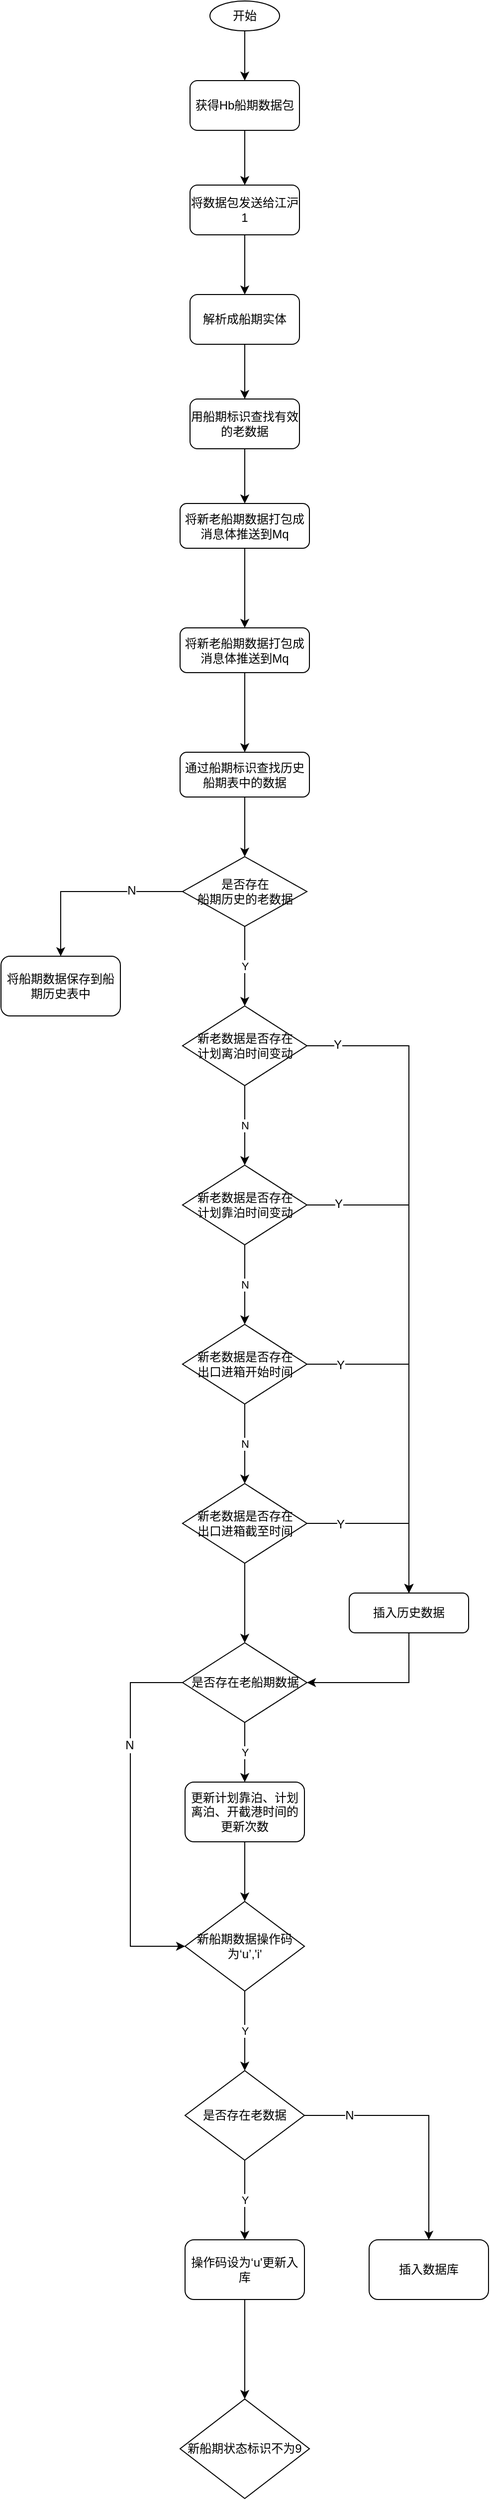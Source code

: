 <mxfile pages="1" version="11.2.5" type="github"><diagram id="e8q9r3ABHQh0W0--dDrH" name="第 1 页"><mxGraphModel dx="1422" dy="764" grid="1" gridSize="10" guides="1" tooltips="1" connect="1" arrows="1" fold="1" page="1" pageScale="1" pageWidth="827" pageHeight="1169" math="0" shadow="0"><root><mxCell id="0"/><mxCell id="1" parent="0"/><mxCell id="H57U6Lx1YcVuHgsJ3xNW-3" style="edgeStyle=orthogonalEdgeStyle;rounded=0;orthogonalLoop=1;jettySize=auto;html=1;exitX=0.5;exitY=1;exitDx=0;exitDy=0;entryX=0.5;entryY=0;entryDx=0;entryDy=0;" parent="1" source="H57U6Lx1YcVuHgsJ3xNW-1" target="H57U6Lx1YcVuHgsJ3xNW-2" edge="1"><mxGeometry relative="1" as="geometry"/></mxCell><mxCell id="H57U6Lx1YcVuHgsJ3xNW-1" value="开始" style="ellipse;whiteSpace=wrap;html=1;" parent="1" vertex="1"><mxGeometry x="420" y="380" width="70" height="30" as="geometry"/></mxCell><mxCell id="H57U6Lx1YcVuHgsJ3xNW-9" value="" style="edgeStyle=orthogonalEdgeStyle;rounded=0;orthogonalLoop=1;jettySize=auto;html=1;" parent="1" source="H57U6Lx1YcVuHgsJ3xNW-2" target="H57U6Lx1YcVuHgsJ3xNW-8" edge="1"><mxGeometry relative="1" as="geometry"/></mxCell><mxCell id="H57U6Lx1YcVuHgsJ3xNW-2" value="获得Hb船期数据包" style="rounded=1;whiteSpace=wrap;html=1;" parent="1" vertex="1"><mxGeometry x="400" y="460" width="110" height="50" as="geometry"/></mxCell><mxCell id="H57U6Lx1YcVuHgsJ3xNW-10" style="edgeStyle=orthogonalEdgeStyle;rounded=0;orthogonalLoop=1;jettySize=auto;html=1;exitX=0.5;exitY=1;exitDx=0;exitDy=0;" parent="1" source="H57U6Lx1YcVuHgsJ3xNW-8" target="H57U6Lx1YcVuHgsJ3xNW-4" edge="1"><mxGeometry relative="1" as="geometry"/></mxCell><mxCell id="H57U6Lx1YcVuHgsJ3xNW-8" value="将数据包发送给江沪1" style="rounded=1;whiteSpace=wrap;html=1;" parent="1" vertex="1"><mxGeometry x="400" y="565" width="110" height="50" as="geometry"/></mxCell><mxCell id="H57U6Lx1YcVuHgsJ3xNW-7" value="" style="edgeStyle=orthogonalEdgeStyle;rounded=0;orthogonalLoop=1;jettySize=auto;html=1;" parent="1" source="H57U6Lx1YcVuHgsJ3xNW-4" target="H57U6Lx1YcVuHgsJ3xNW-6" edge="1"><mxGeometry relative="1" as="geometry"/></mxCell><mxCell id="H57U6Lx1YcVuHgsJ3xNW-4" value="解析成船期实体" style="rounded=1;whiteSpace=wrap;html=1;" parent="1" vertex="1"><mxGeometry x="400" y="675" width="110" height="50" as="geometry"/></mxCell><mxCell id="NDcWCFhUElZA9PX_1Mek-2" value="" style="edgeStyle=orthogonalEdgeStyle;rounded=0;orthogonalLoop=1;jettySize=auto;html=1;" edge="1" parent="1" source="H57U6Lx1YcVuHgsJ3xNW-6" target="NDcWCFhUElZA9PX_1Mek-1"><mxGeometry relative="1" as="geometry"/></mxCell><mxCell id="H57U6Lx1YcVuHgsJ3xNW-6" value="用船期标识查找有效的老数据" style="rounded=1;whiteSpace=wrap;html=1;" parent="1" vertex="1"><mxGeometry x="400" y="780" width="110" height="50" as="geometry"/></mxCell><mxCell id="NDcWCFhUElZA9PX_1Mek-4" value="" style="edgeStyle=orthogonalEdgeStyle;rounded=0;orthogonalLoop=1;jettySize=auto;html=1;" edge="1" parent="1" source="NDcWCFhUElZA9PX_1Mek-1" target="NDcWCFhUElZA9PX_1Mek-3"><mxGeometry relative="1" as="geometry"/></mxCell><mxCell id="NDcWCFhUElZA9PX_1Mek-1" value="将新老船期数据打包成消息体推送到Mq" style="rounded=1;whiteSpace=wrap;html=1;" vertex="1" parent="1"><mxGeometry x="390" y="885" width="130" height="45" as="geometry"/></mxCell><mxCell id="NDcWCFhUElZA9PX_1Mek-6" value="" style="edgeStyle=orthogonalEdgeStyle;rounded=0;orthogonalLoop=1;jettySize=auto;html=1;" edge="1" parent="1" source="NDcWCFhUElZA9PX_1Mek-3" target="NDcWCFhUElZA9PX_1Mek-5"><mxGeometry relative="1" as="geometry"/></mxCell><mxCell id="NDcWCFhUElZA9PX_1Mek-3" value="将新老船期数据打包成消息体推送到Mq" style="rounded=1;whiteSpace=wrap;html=1;" vertex="1" parent="1"><mxGeometry x="390" y="1010" width="130" height="45" as="geometry"/></mxCell><mxCell id="NDcWCFhUElZA9PX_1Mek-8" style="edgeStyle=orthogonalEdgeStyle;rounded=0;orthogonalLoop=1;jettySize=auto;html=1;exitX=0.5;exitY=1;exitDx=0;exitDy=0;entryX=0.5;entryY=0;entryDx=0;entryDy=0;" edge="1" parent="1" source="NDcWCFhUElZA9PX_1Mek-5" target="NDcWCFhUElZA9PX_1Mek-7"><mxGeometry relative="1" as="geometry"/></mxCell><mxCell id="NDcWCFhUElZA9PX_1Mek-5" value="通过船期标识查找历史船期表中的数据" style="rounded=1;whiteSpace=wrap;html=1;" vertex="1" parent="1"><mxGeometry x="390" y="1135" width="130" height="45" as="geometry"/></mxCell><mxCell id="NDcWCFhUElZA9PX_1Mek-10" style="edgeStyle=orthogonalEdgeStyle;rounded=0;orthogonalLoop=1;jettySize=auto;html=1;exitX=0;exitY=0.5;exitDx=0;exitDy=0;entryX=0.5;entryY=0;entryDx=0;entryDy=0;" edge="1" parent="1" source="NDcWCFhUElZA9PX_1Mek-7" target="NDcWCFhUElZA9PX_1Mek-9"><mxGeometry relative="1" as="geometry"/></mxCell><mxCell id="NDcWCFhUElZA9PX_1Mek-11" value="N" style="text;html=1;resizable=0;points=[];align=center;verticalAlign=middle;labelBackgroundColor=#ffffff;" vertex="1" connectable="0" parent="NDcWCFhUElZA9PX_1Mek-10"><mxGeometry x="-0.447" y="-1" relative="1" as="geometry"><mxPoint as="offset"/></mxGeometry></mxCell><mxCell id="NDcWCFhUElZA9PX_1Mek-16" value="Y" style="edgeStyle=orthogonalEdgeStyle;rounded=0;orthogonalLoop=1;jettySize=auto;html=1;" edge="1" parent="1" source="NDcWCFhUElZA9PX_1Mek-7" target="NDcWCFhUElZA9PX_1Mek-15"><mxGeometry relative="1" as="geometry"/></mxCell><mxCell id="NDcWCFhUElZA9PX_1Mek-7" value="是否存在&lt;br&gt;船期历史的老数据" style="rhombus;whiteSpace=wrap;html=1;" vertex="1" parent="1"><mxGeometry x="392.5" y="1240" width="125" height="70" as="geometry"/></mxCell><mxCell id="NDcWCFhUElZA9PX_1Mek-18" value="N" style="edgeStyle=orthogonalEdgeStyle;rounded=0;orthogonalLoop=1;jettySize=auto;html=1;" edge="1" parent="1" source="NDcWCFhUElZA9PX_1Mek-15" target="NDcWCFhUElZA9PX_1Mek-17"><mxGeometry relative="1" as="geometry"/></mxCell><mxCell id="NDcWCFhUElZA9PX_1Mek-28" style="edgeStyle=orthogonalEdgeStyle;rounded=0;orthogonalLoop=1;jettySize=auto;html=1;exitX=1;exitY=0.5;exitDx=0;exitDy=0;" edge="1" parent="1" source="NDcWCFhUElZA9PX_1Mek-15" target="NDcWCFhUElZA9PX_1Mek-23"><mxGeometry relative="1" as="geometry"/></mxCell><mxCell id="NDcWCFhUElZA9PX_1Mek-29" value="Y" style="text;html=1;resizable=0;points=[];align=center;verticalAlign=middle;labelBackgroundColor=#ffffff;" vertex="1" connectable="0" parent="NDcWCFhUElZA9PX_1Mek-28"><mxGeometry x="-0.908" y="1" relative="1" as="geometry"><mxPoint as="offset"/></mxGeometry></mxCell><mxCell id="NDcWCFhUElZA9PX_1Mek-15" value="新老数据是否存在&lt;br&gt;计划离泊时间变动" style="rhombus;whiteSpace=wrap;html=1;" vertex="1" parent="1"><mxGeometry x="392.5" y="1390" width="125" height="80" as="geometry"/></mxCell><mxCell id="NDcWCFhUElZA9PX_1Mek-20" value="N" style="edgeStyle=orthogonalEdgeStyle;rounded=0;orthogonalLoop=1;jettySize=auto;html=1;" edge="1" parent="1" source="NDcWCFhUElZA9PX_1Mek-17" target="NDcWCFhUElZA9PX_1Mek-19"><mxGeometry relative="1" as="geometry"/></mxCell><mxCell id="NDcWCFhUElZA9PX_1Mek-27" style="edgeStyle=orthogonalEdgeStyle;rounded=0;orthogonalLoop=1;jettySize=auto;html=1;exitX=1;exitY=0.5;exitDx=0;exitDy=0;" edge="1" parent="1" source="NDcWCFhUElZA9PX_1Mek-17" target="NDcWCFhUElZA9PX_1Mek-23"><mxGeometry relative="1" as="geometry"/></mxCell><mxCell id="NDcWCFhUElZA9PX_1Mek-30" value="Y" style="text;html=1;resizable=0;points=[];align=center;verticalAlign=middle;labelBackgroundColor=#ffffff;" vertex="1" connectable="0" parent="NDcWCFhUElZA9PX_1Mek-27"><mxGeometry x="-0.874" y="1" relative="1" as="geometry"><mxPoint as="offset"/></mxGeometry></mxCell><mxCell id="NDcWCFhUElZA9PX_1Mek-17" value="新老数据是否存在&lt;br&gt;计划靠泊时间变动" style="rhombus;whiteSpace=wrap;html=1;" vertex="1" parent="1"><mxGeometry x="392.5" y="1550" width="125" height="80" as="geometry"/></mxCell><mxCell id="NDcWCFhUElZA9PX_1Mek-22" value="N" style="edgeStyle=orthogonalEdgeStyle;rounded=0;orthogonalLoop=1;jettySize=auto;html=1;" edge="1" parent="1" source="NDcWCFhUElZA9PX_1Mek-19" target="NDcWCFhUElZA9PX_1Mek-21"><mxGeometry relative="1" as="geometry"/></mxCell><mxCell id="NDcWCFhUElZA9PX_1Mek-26" style="edgeStyle=orthogonalEdgeStyle;rounded=0;orthogonalLoop=1;jettySize=auto;html=1;exitX=1;exitY=0.5;exitDx=0;exitDy=0;" edge="1" parent="1" source="NDcWCFhUElZA9PX_1Mek-19" target="NDcWCFhUElZA9PX_1Mek-23"><mxGeometry relative="1" as="geometry"/></mxCell><mxCell id="NDcWCFhUElZA9PX_1Mek-31" value="Y" style="text;html=1;resizable=0;points=[];align=center;verticalAlign=middle;labelBackgroundColor=#ffffff;" vertex="1" connectable="0" parent="NDcWCFhUElZA9PX_1Mek-26"><mxGeometry x="-0.801" y="-1" relative="1" as="geometry"><mxPoint as="offset"/></mxGeometry></mxCell><mxCell id="NDcWCFhUElZA9PX_1Mek-19" value="新老数据是否存在&lt;br&gt;出口进箱开始时间" style="rhombus;whiteSpace=wrap;html=1;" vertex="1" parent="1"><mxGeometry x="392.5" y="1710" width="125" height="80" as="geometry"/></mxCell><mxCell id="NDcWCFhUElZA9PX_1Mek-24" style="edgeStyle=orthogonalEdgeStyle;rounded=0;orthogonalLoop=1;jettySize=auto;html=1;exitX=1;exitY=0.5;exitDx=0;exitDy=0;entryX=0.5;entryY=0;entryDx=0;entryDy=0;" edge="1" parent="1" source="NDcWCFhUElZA9PX_1Mek-21" target="NDcWCFhUElZA9PX_1Mek-23"><mxGeometry relative="1" as="geometry"/></mxCell><mxCell id="NDcWCFhUElZA9PX_1Mek-25" value="Y" style="text;html=1;resizable=0;points=[];align=center;verticalAlign=middle;labelBackgroundColor=#ffffff;" vertex="1" connectable="0" parent="NDcWCFhUElZA9PX_1Mek-24"><mxGeometry x="-0.616" y="-1" relative="1" as="geometry"><mxPoint as="offset"/></mxGeometry></mxCell><mxCell id="NDcWCFhUElZA9PX_1Mek-33" value="" style="edgeStyle=orthogonalEdgeStyle;rounded=0;orthogonalLoop=1;jettySize=auto;html=1;" edge="1" parent="1" source="NDcWCFhUElZA9PX_1Mek-21" target="NDcWCFhUElZA9PX_1Mek-32"><mxGeometry relative="1" as="geometry"/></mxCell><mxCell id="NDcWCFhUElZA9PX_1Mek-21" value="新老数据是否存在&lt;br&gt;出口进箱截至时间" style="rhombus;whiteSpace=wrap;html=1;" vertex="1" parent="1"><mxGeometry x="392.5" y="1870" width="125" height="80" as="geometry"/></mxCell><mxCell id="NDcWCFhUElZA9PX_1Mek-36" value="Y" style="edgeStyle=orthogonalEdgeStyle;rounded=0;orthogonalLoop=1;jettySize=auto;html=1;exitX=0.5;exitY=1;exitDx=0;exitDy=0;entryX=0.5;entryY=0;entryDx=0;entryDy=0;" edge="1" parent="1" source="NDcWCFhUElZA9PX_1Mek-32" target="NDcWCFhUElZA9PX_1Mek-35"><mxGeometry relative="1" as="geometry"/></mxCell><mxCell id="NDcWCFhUElZA9PX_1Mek-39" style="edgeStyle=orthogonalEdgeStyle;rounded=0;orthogonalLoop=1;jettySize=auto;html=1;exitX=0;exitY=0.5;exitDx=0;exitDy=0;entryX=0;entryY=0.5;entryDx=0;entryDy=0;" edge="1" parent="1" source="NDcWCFhUElZA9PX_1Mek-32" target="NDcWCFhUElZA9PX_1Mek-37"><mxGeometry relative="1" as="geometry"><Array as="points"><mxPoint x="340" y="2070"/><mxPoint x="340" y="2335"/></Array></mxGeometry></mxCell><mxCell id="NDcWCFhUElZA9PX_1Mek-40" value="N" style="text;html=1;resizable=0;points=[];align=center;verticalAlign=middle;labelBackgroundColor=#ffffff;" vertex="1" connectable="0" parent="NDcWCFhUElZA9PX_1Mek-39"><mxGeometry x="-0.383" y="-1" relative="1" as="geometry"><mxPoint as="offset"/></mxGeometry></mxCell><mxCell id="NDcWCFhUElZA9PX_1Mek-32" value="是否存在老船期数据" style="rhombus;whiteSpace=wrap;html=1;" vertex="1" parent="1"><mxGeometry x="392.5" y="2030" width="125" height="80" as="geometry"/></mxCell><mxCell id="NDcWCFhUElZA9PX_1Mek-9" value="将船期数据保存到船期历史表中" style="rounded=1;whiteSpace=wrap;html=1;" vertex="1" parent="1"><mxGeometry x="210" y="1340" width="120" height="60" as="geometry"/></mxCell><mxCell id="NDcWCFhUElZA9PX_1Mek-34" style="edgeStyle=orthogonalEdgeStyle;rounded=0;orthogonalLoop=1;jettySize=auto;html=1;exitX=0.5;exitY=1;exitDx=0;exitDy=0;entryX=1;entryY=0.5;entryDx=0;entryDy=0;" edge="1" parent="1" source="NDcWCFhUElZA9PX_1Mek-23" target="NDcWCFhUElZA9PX_1Mek-32"><mxGeometry relative="1" as="geometry"/></mxCell><mxCell id="NDcWCFhUElZA9PX_1Mek-23" value="插入历史数据" style="rounded=1;whiteSpace=wrap;html=1;" vertex="1" parent="1"><mxGeometry x="560" y="1980" width="120" height="40" as="geometry"/></mxCell><mxCell id="NDcWCFhUElZA9PX_1Mek-38" style="edgeStyle=orthogonalEdgeStyle;rounded=0;orthogonalLoop=1;jettySize=auto;html=1;exitX=0.5;exitY=1;exitDx=0;exitDy=0;entryX=0.5;entryY=0;entryDx=0;entryDy=0;" edge="1" parent="1" source="NDcWCFhUElZA9PX_1Mek-35" target="NDcWCFhUElZA9PX_1Mek-37"><mxGeometry relative="1" as="geometry"/></mxCell><mxCell id="NDcWCFhUElZA9PX_1Mek-35" value="更新计划靠泊、计划离泊、开截港时间的更新次数" style="rounded=1;whiteSpace=wrap;html=1;" vertex="1" parent="1"><mxGeometry x="395" y="2170" width="120" height="60" as="geometry"/></mxCell><mxCell id="NDcWCFhUElZA9PX_1Mek-43" value="Y" style="edgeStyle=orthogonalEdgeStyle;rounded=0;orthogonalLoop=1;jettySize=auto;html=1;" edge="1" parent="1" source="NDcWCFhUElZA9PX_1Mek-37" target="NDcWCFhUElZA9PX_1Mek-42"><mxGeometry relative="1" as="geometry"/></mxCell><mxCell id="NDcWCFhUElZA9PX_1Mek-37" value="新船期数据操作码为‘u’,'i'" style="rhombus;whiteSpace=wrap;html=1;" vertex="1" parent="1"><mxGeometry x="395" y="2290" width="120" height="90" as="geometry"/></mxCell><mxCell id="NDcWCFhUElZA9PX_1Mek-44" value="Y" style="edgeStyle=orthogonalEdgeStyle;rounded=0;orthogonalLoop=1;jettySize=auto;html=1;exitX=0.5;exitY=1;exitDx=0;exitDy=0;entryX=0.5;entryY=0;entryDx=0;entryDy=0;" edge="1" parent="1" source="NDcWCFhUElZA9PX_1Mek-42" target="NDcWCFhUElZA9PX_1Mek-41"><mxGeometry relative="1" as="geometry"/></mxCell><mxCell id="NDcWCFhUElZA9PX_1Mek-46" style="edgeStyle=orthogonalEdgeStyle;rounded=0;orthogonalLoop=1;jettySize=auto;html=1;exitX=1;exitY=0.5;exitDx=0;exitDy=0;entryX=0.5;entryY=0;entryDx=0;entryDy=0;" edge="1" parent="1" source="NDcWCFhUElZA9PX_1Mek-42" target="NDcWCFhUElZA9PX_1Mek-45"><mxGeometry relative="1" as="geometry"/></mxCell><mxCell id="NDcWCFhUElZA9PX_1Mek-47" value="N" style="text;html=1;resizable=0;points=[];align=center;verticalAlign=middle;labelBackgroundColor=#ffffff;" vertex="1" connectable="0" parent="NDcWCFhUElZA9PX_1Mek-46"><mxGeometry x="-0.64" relative="1" as="geometry"><mxPoint as="offset"/></mxGeometry></mxCell><mxCell id="NDcWCFhUElZA9PX_1Mek-42" value="是否存在老数据" style="rhombus;whiteSpace=wrap;html=1;" vertex="1" parent="1"><mxGeometry x="395" y="2460" width="120" height="90" as="geometry"/></mxCell><mxCell id="NDcWCFhUElZA9PX_1Mek-51" style="edgeStyle=orthogonalEdgeStyle;rounded=0;orthogonalLoop=1;jettySize=auto;html=1;exitX=0.5;exitY=1;exitDx=0;exitDy=0;entryX=0.5;entryY=0;entryDx=0;entryDy=0;" edge="1" parent="1" source="NDcWCFhUElZA9PX_1Mek-41" target="NDcWCFhUElZA9PX_1Mek-48"><mxGeometry relative="1" as="geometry"/></mxCell><mxCell id="NDcWCFhUElZA9PX_1Mek-41" value="操作码设为‘u'更新入库" style="rounded=1;whiteSpace=wrap;html=1;" vertex="1" parent="1"><mxGeometry x="395" y="2630" width="120" height="60" as="geometry"/></mxCell><mxCell id="NDcWCFhUElZA9PX_1Mek-45" value="插入数据库" style="rounded=1;whiteSpace=wrap;html=1;" vertex="1" parent="1"><mxGeometry x="580" y="2630" width="120" height="60" as="geometry"/></mxCell><mxCell id="NDcWCFhUElZA9PX_1Mek-48" value="新船期状态标识不为9" style="rhombus;whiteSpace=wrap;html=1;" vertex="1" parent="1"><mxGeometry x="390" y="2790" width="130" height="100" as="geometry"/></mxCell></root></mxGraphModel></diagram></mxfile>